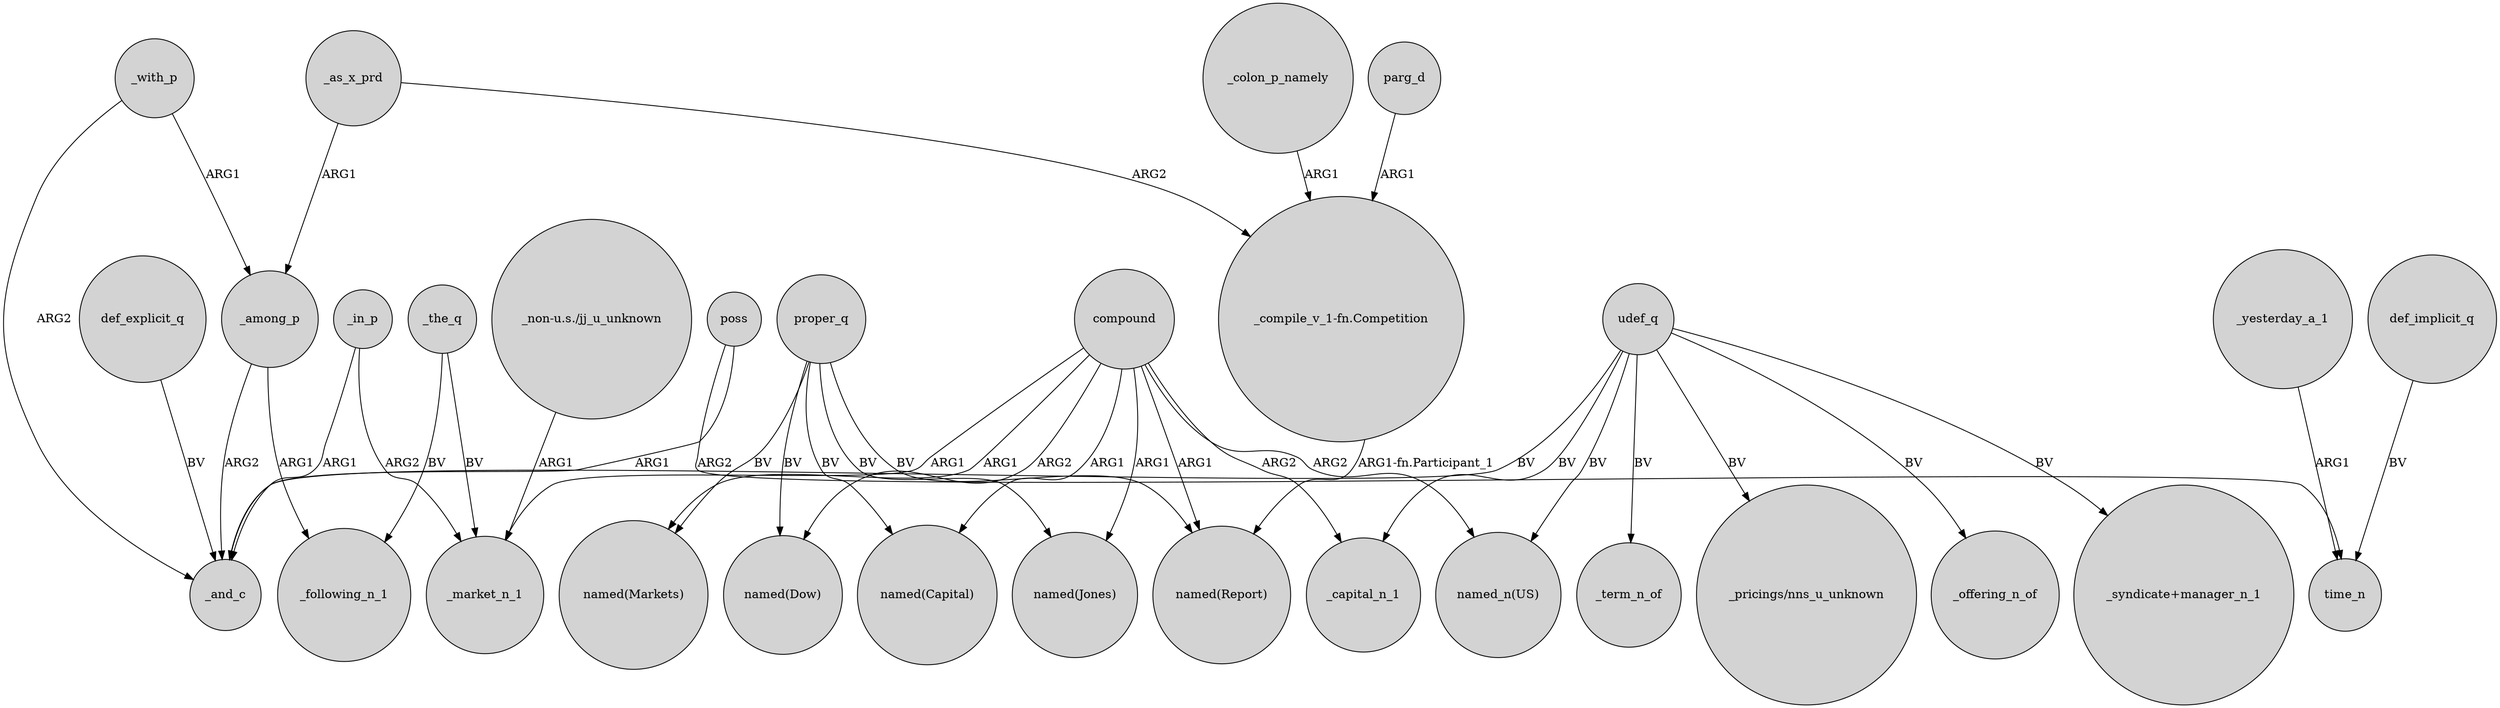 digraph {
	node [shape=circle style=filled]
	udef_q -> _term_n_of [label=BV]
	_the_q -> _following_n_1 [label=BV]
	_with_p -> _among_p [label=ARG1]
	compound -> "named(Jones)" [label=ARG1]
	_in_p -> _and_c [label=ARG1]
	proper_q -> "named(Capital)" [label=BV]
	compound -> "named(Report)" [label=ARG1]
	_yesterday_a_1 -> time_n [label=ARG1]
	"_compile_v_1-fn.Competition" -> "named(Report)" [label="ARG1-fn.Participant_1"]
	_among_p -> _following_n_1 [label=ARG1]
	udef_q -> _and_c [label=BV]
	"_non-u.s./jj_u_unknown" -> _market_n_1 [label=ARG1]
	_the_q -> _market_n_1 [label=BV]
	_colon_p_namely -> "_compile_v_1-fn.Competition" [label=ARG1]
	def_explicit_q -> _and_c [label=BV]
	parg_d -> "_compile_v_1-fn.Competition" [label=ARG1]
	_in_p -> _market_n_1 [label=ARG2]
	poss -> _and_c [label=ARG1]
	udef_q -> _capital_n_1 [label=BV]
	_with_p -> _and_c [label=ARG2]
	udef_q -> "_pricings/nns_u_unknown" [label=BV]
	_among_p -> _and_c [label=ARG2]
	compound -> "named(Markets)" [label=ARG1]
	proper_q -> "named(Jones)" [label=BV]
	proper_q -> "named(Dow)" [label=BV]
	_as_x_prd -> "_compile_v_1-fn.Competition" [label=ARG2]
	proper_q -> "named(Report)" [label=BV]
	compound -> "named(Dow)" [label=ARG2]
	proper_q -> "named(Markets)" [label=BV]
	compound -> _capital_n_1 [label=ARG2]
	poss -> time_n [label=ARG2]
	compound -> _market_n_1 [label=ARG1]
	udef_q -> _offering_n_of [label=BV]
	compound -> "named(Capital)" [label=ARG1]
	compound -> "named_n(US)" [label=ARG2]
	udef_q -> "_syndicate+manager_n_1" [label=BV]
	udef_q -> "named_n(US)" [label=BV]
	def_implicit_q -> time_n [label=BV]
	_as_x_prd -> _among_p [label=ARG1]
}
